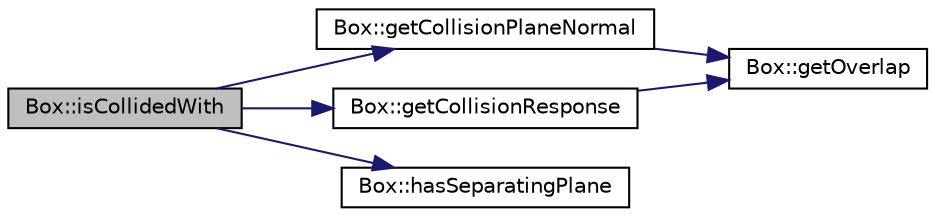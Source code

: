 digraph "Box::isCollidedWith"
{
 // LATEX_PDF_SIZE
  edge [fontname="Helvetica",fontsize="10",labelfontname="Helvetica",labelfontsize="10"];
  node [fontname="Helvetica",fontsize="10",shape=record];
  rankdir="LR";
  Node1 [label="Box::isCollidedWith",height=0.2,width=0.4,color="black", fillcolor="grey75", style="filled", fontcolor="black",tooltip="Checks for collision between 2 Boxes."];
  Node1 -> Node2 [color="midnightblue",fontsize="10",style="solid",fontname="Helvetica"];
  Node2 [label="Box::getCollisionPlaneNormal",height=0.2,width=0.4,color="black", fillcolor="white", style="filled",URL="$struct_box.html#aff8706e6753ae23ba42b422bedd75c5e",tooltip="Returns the normal of the collided plane."];
  Node2 -> Node3 [color="midnightblue",fontsize="10",style="solid",fontname="Helvetica"];
  Node3 [label="Box::getOverlap",height=0.2,width=0.4,color="black", fillcolor="white", style="filled",URL="$struct_box.html#a6633e7d3fa5eef7dc164ca2280b38708",tooltip="Gets the overlap value of the 2 planes."];
  Node1 -> Node4 [color="midnightblue",fontsize="10",style="solid",fontname="Helvetica"];
  Node4 [label="Box::getCollisionResponse",height=0.2,width=0.4,color="black", fillcolor="white", style="filled",URL="$struct_box.html#a4a58f26fa4e0eac133f41ca8471a585b",tooltip="Gets the response when object has collided with otherBox."];
  Node4 -> Node3 [color="midnightblue",fontsize="10",style="solid",fontname="Helvetica"];
  Node1 -> Node5 [color="midnightblue",fontsize="10",style="solid",fontname="Helvetica"];
  Node5 [label="Box::hasSeparatingPlane",height=0.2,width=0.4,color="black", fillcolor="white", style="filled",URL="$struct_box.html#a3a393da03e8a443eae4d9a1d94fca97a",tooltip="Checks if there is a separating plane between 2 vectors."];
}
